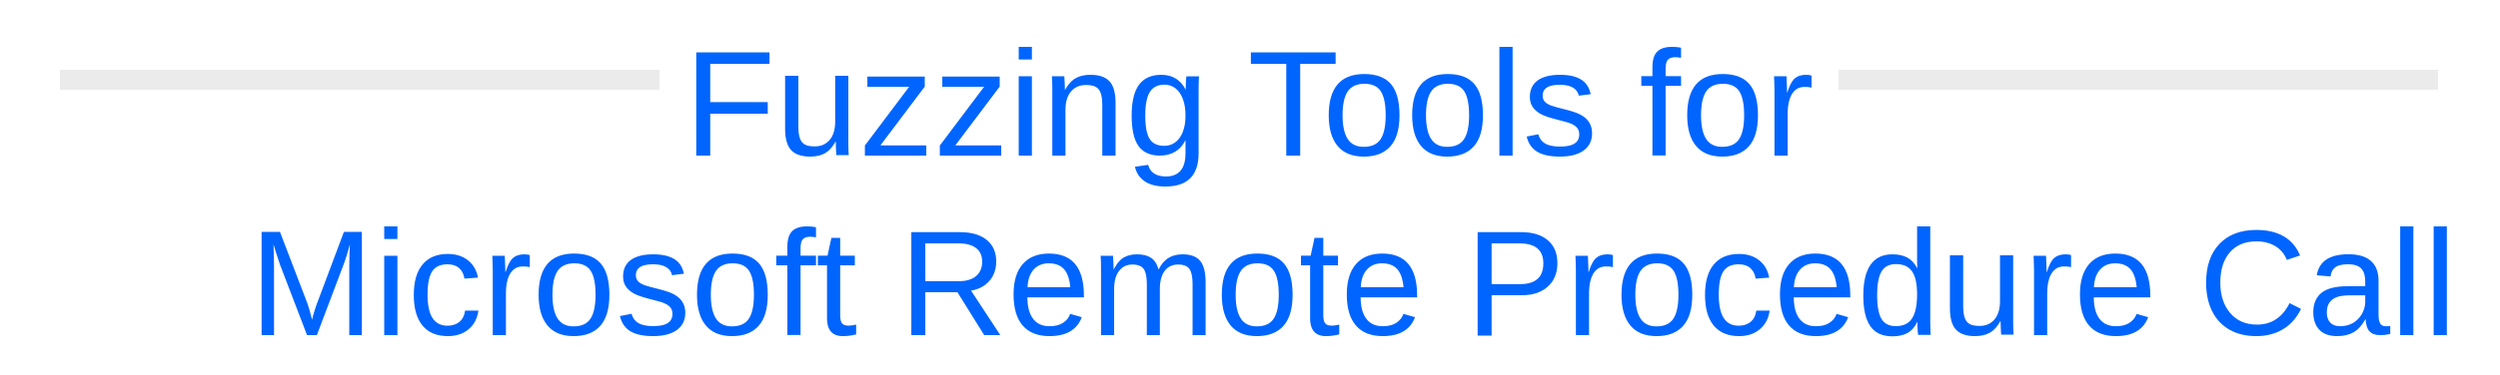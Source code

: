 <mxfile version="20.0.4" type="device"><diagram id="EV5yWj5yp67yKM4x4UgT" name="Page-1"><mxGraphModel dx="482" dy="822" grid="1" gridSize="10" guides="1" tooltips="1" connect="1" arrows="1" fold="1" page="1" pageScale="1" pageWidth="850" pageHeight="1100" math="0" shadow="0"><root><mxCell id="0"/><mxCell id="1" parent="0"/><mxCell id="TGFfER797PrmYXVC8BWx-2" value="" style="shape=image;verticalLabelPosition=bottom;labelBackgroundColor=default;verticalAlign=top;aspect=fixed;imageAspect=0;image=https://1.bp.blogspot.com/-IgiXS3YMT-4/UDZzIAwWhlI/AAAAAAAAL7I/klX_JQtLNws/s1600/Microsoft+symbol+2012.png;" parent="1" vertex="1"><mxGeometry x="302" y="160" width="48.54" height="50" as="geometry"/></mxCell><mxCell id="TGFfER797PrmYXVC8BWx-6" value="&lt;div&gt;&lt;font color=&quot;#0065ff&quot;&gt;&lt;font color=&quot;#0065ff&quot;&gt;Fuzzing Tools for&lt;/font&gt;&lt;/font&gt;&lt;/div&gt;&lt;div&gt;&lt;font color=&quot;#0065ff&quot;&gt;&amp;nbsp;&amp;nbsp;&amp;nbsp;&amp;nbsp; Microsoft Remote Procedure Call&lt;/font&gt;&lt;/div&gt;" style="text;whiteSpace=wrap;html=1;fontSize=75;fontColor=#000099;align=center;" parent="1" vertex="1"><mxGeometry x="250" y="53" width="1250" height="80" as="geometry"/></mxCell><mxCell id="cnGxZJOv8IixoZrY7kYE-5" value="" style="rounded=0;whiteSpace=wrap;html=1;fillColor=#EBEBEB;fontColor=#333333;strokeColor=none;" vertex="1" parent="1"><mxGeometry x="280" y="88" width="300" height="10" as="geometry"/></mxCell><mxCell id="cnGxZJOv8IixoZrY7kYE-6" value="" style="rounded=0;whiteSpace=wrap;html=1;fillColor=#EBEBEB;fontColor=#333333;strokeColor=none;" vertex="1" parent="1"><mxGeometry x="1170" y="88" width="300" height="10" as="geometry"/></mxCell></root></mxGraphModel></diagram></mxfile>